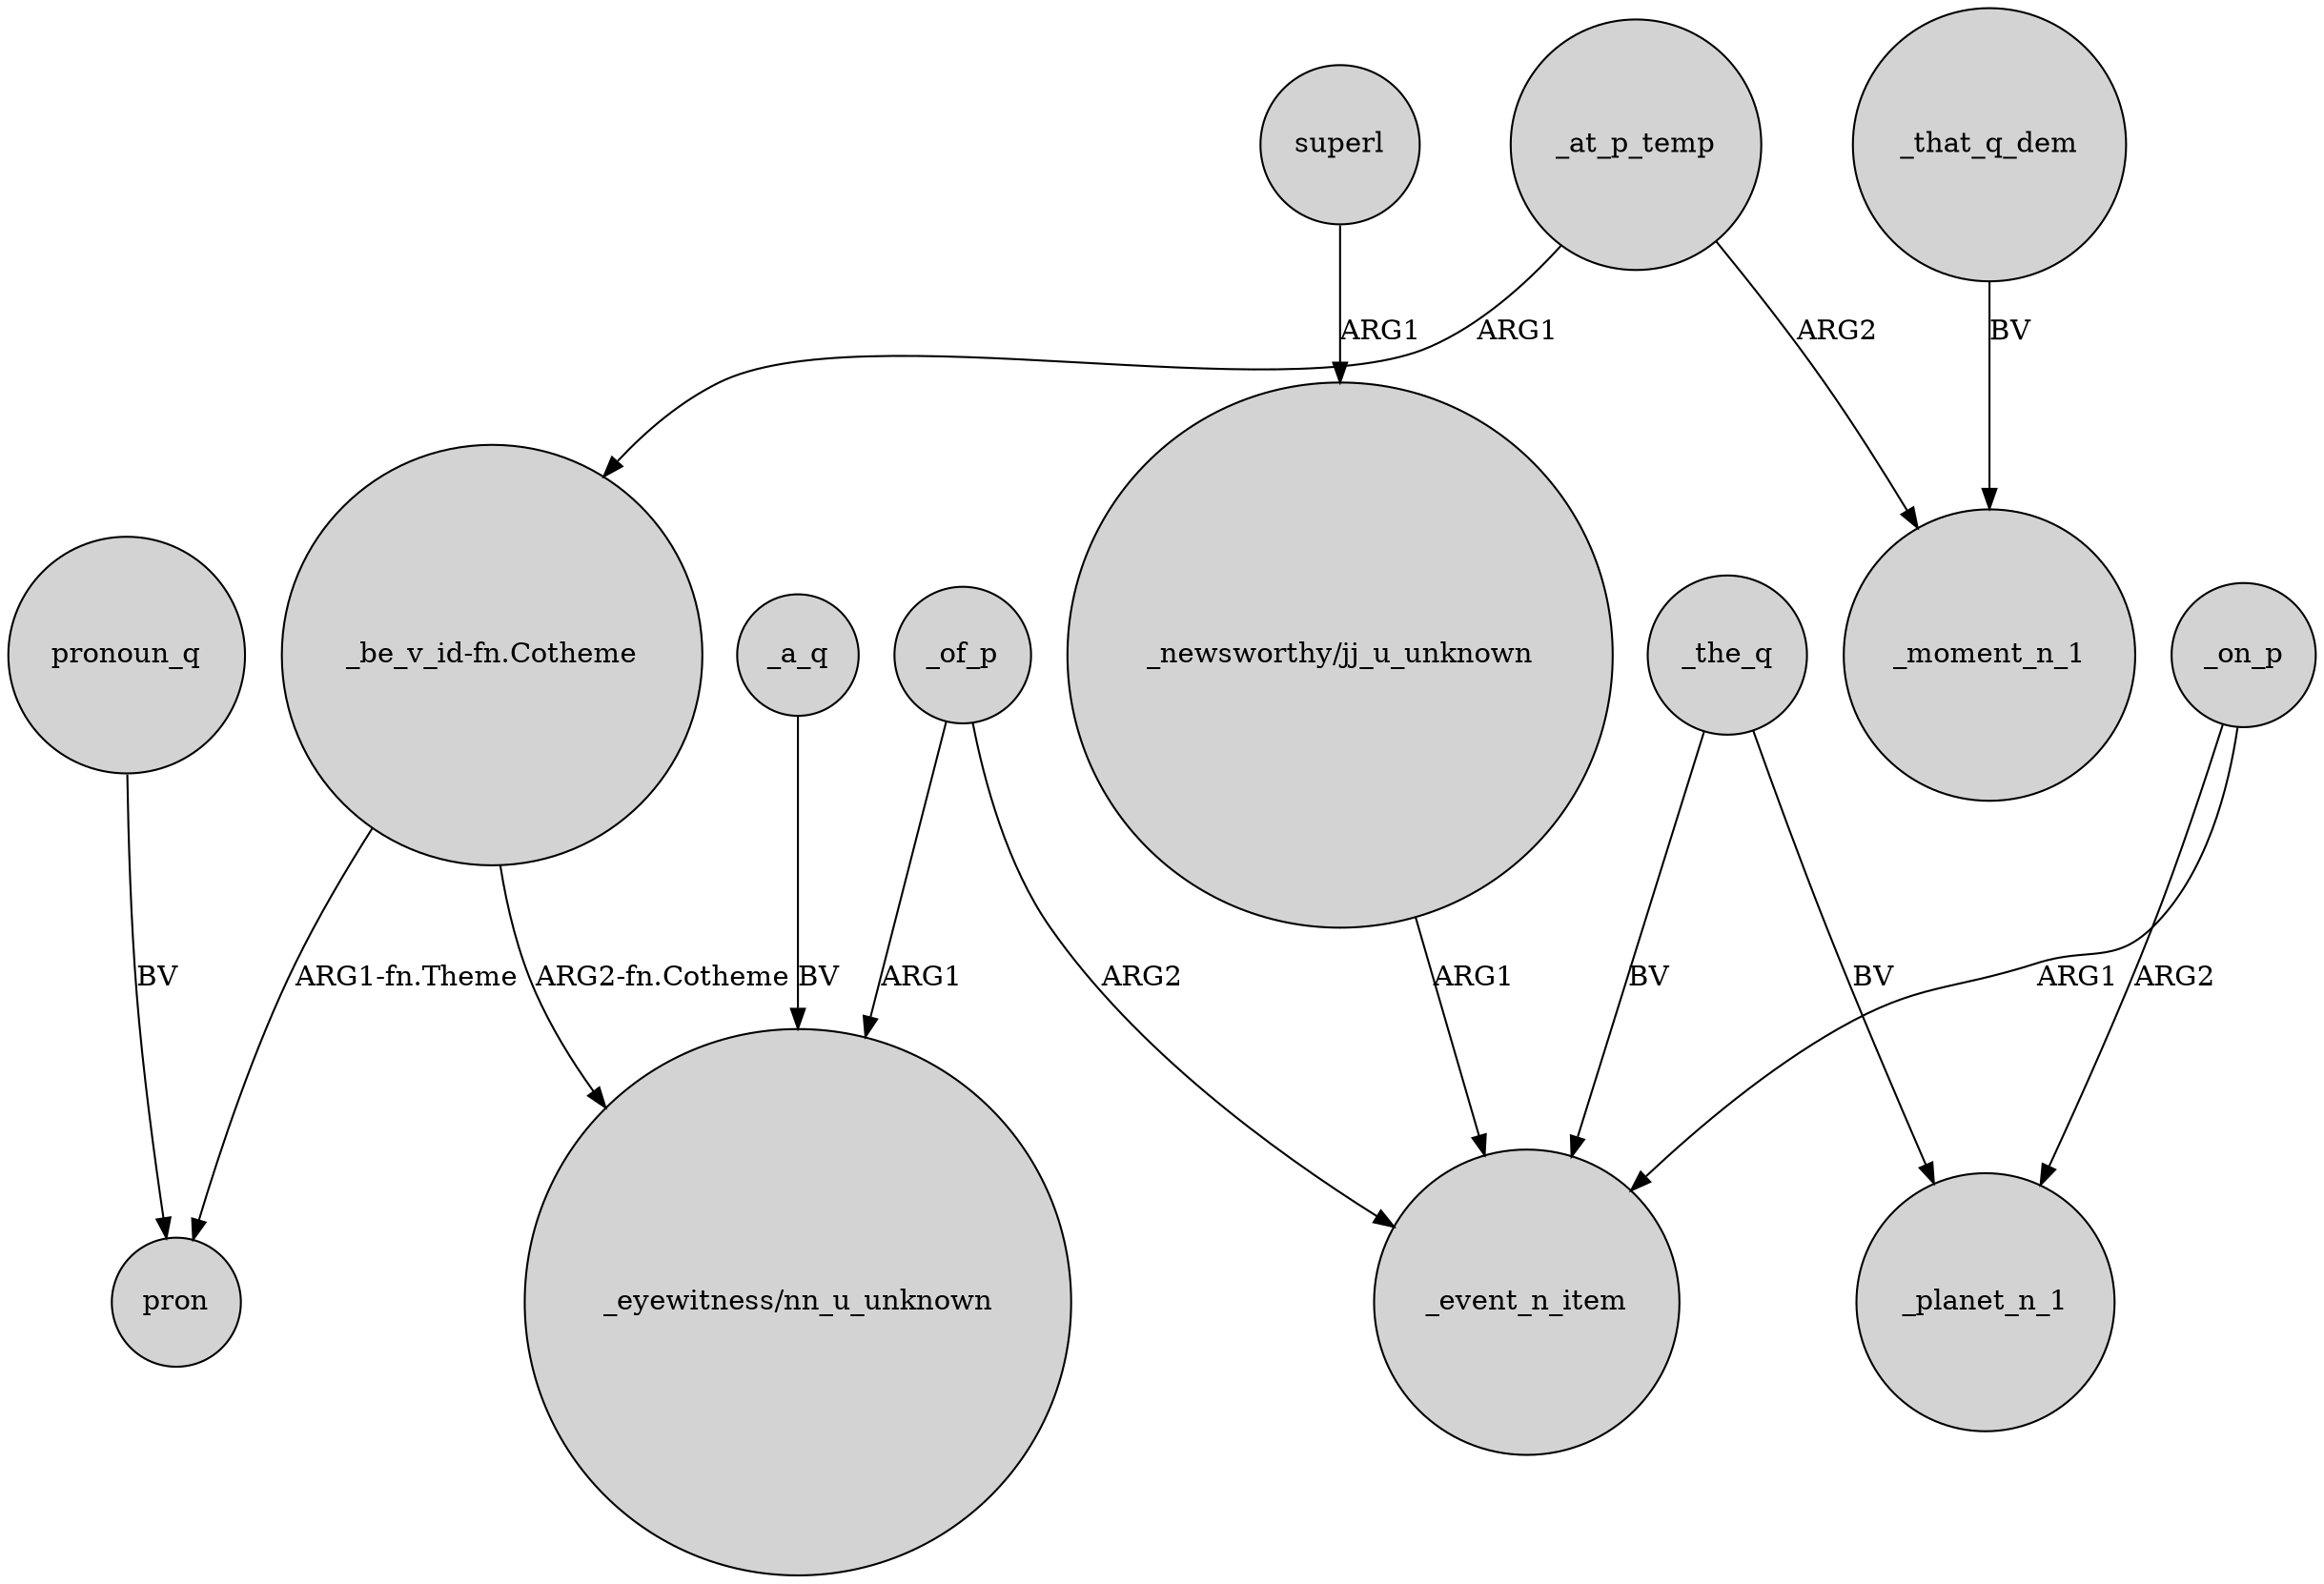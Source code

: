 digraph {
	node [shape=circle style=filled]
	"_be_v_id-fn.Cotheme" -> pron [label="ARG1-fn.Theme"]
	_the_q -> _planet_n_1 [label=BV]
	_on_p -> _planet_n_1 [label=ARG2]
	_of_p -> _event_n_item [label=ARG2]
	_on_p -> _event_n_item [label=ARG1]
	"_be_v_id-fn.Cotheme" -> "_eyewitness/nn_u_unknown" [label="ARG2-fn.Cotheme"]
	superl -> "_newsworthy/jj_u_unknown" [label=ARG1]
	_a_q -> "_eyewitness/nn_u_unknown" [label=BV]
	_the_q -> _event_n_item [label=BV]
	_that_q_dem -> _moment_n_1 [label=BV]
	pronoun_q -> pron [label=BV]
	_of_p -> "_eyewitness/nn_u_unknown" [label=ARG1]
	_at_p_temp -> _moment_n_1 [label=ARG2]
	_at_p_temp -> "_be_v_id-fn.Cotheme" [label=ARG1]
	"_newsworthy/jj_u_unknown" -> _event_n_item [label=ARG1]
}
